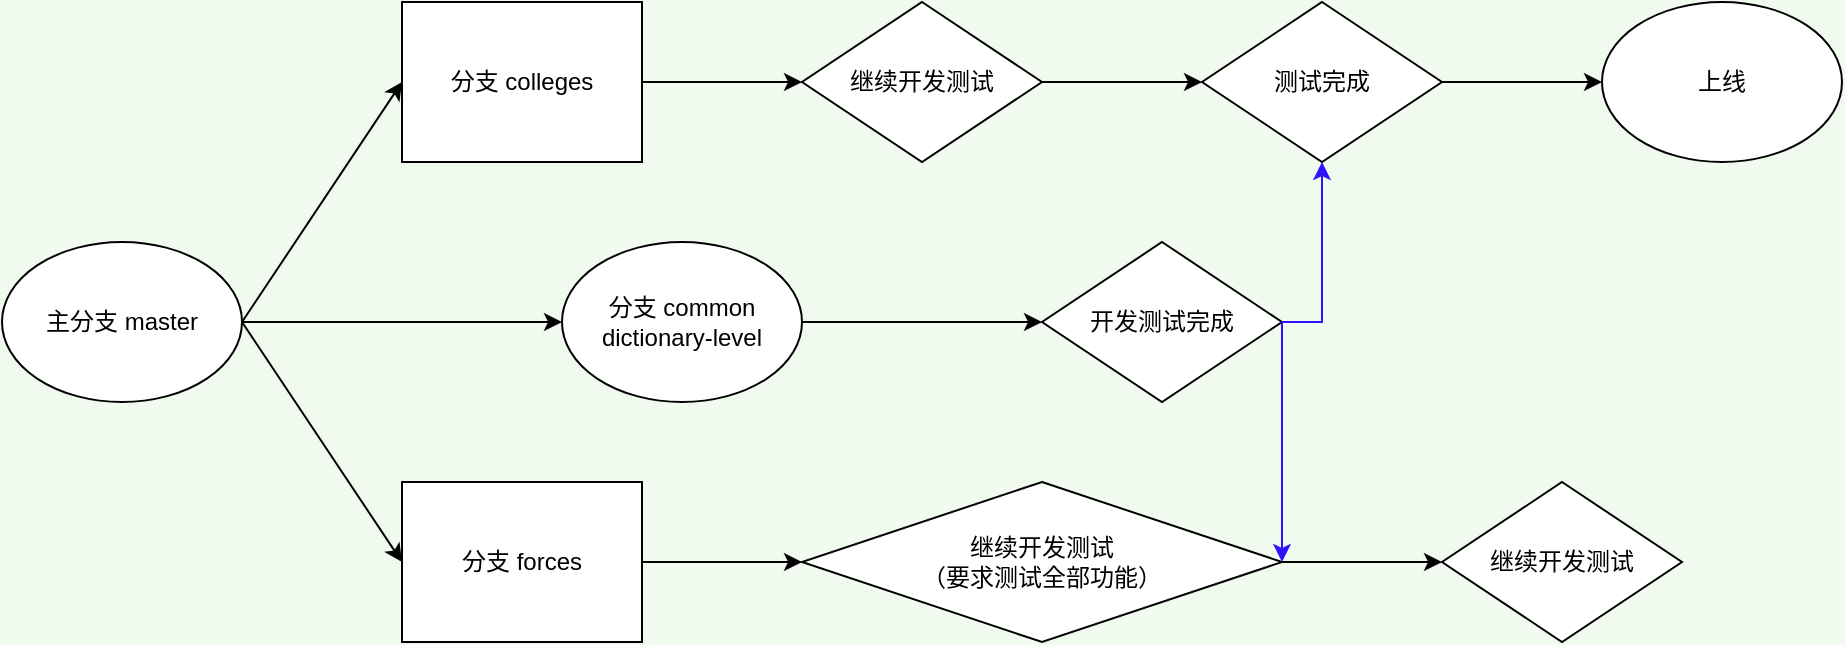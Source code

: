 <mxfile version="20.0.4" type="github">
  <diagram id="8CHKthuEcdSRa_-9Kitu" name="Page-1">
    <mxGraphModel dx="1422" dy="706" grid="1" gridSize="10" guides="1" tooltips="1" connect="1" arrows="1" fold="1" page="1" pageScale="1" pageWidth="1169" pageHeight="827" background="#F1FAEE" math="0" shadow="0">
      <root>
        <mxCell id="0" />
        <mxCell id="1" parent="0" />
        <mxCell id="5UeFiIaZfcydKPwHOv1l-1" value="主分支 master" style="ellipse;whiteSpace=wrap;html=1;" parent="1" vertex="1">
          <mxGeometry x="120" y="320" width="120" height="80" as="geometry" />
        </mxCell>
        <mxCell id="5UeFiIaZfcydKPwHOv1l-2" value="分支 colleges" style="rounded=0;whiteSpace=wrap;html=1;" parent="1" vertex="1">
          <mxGeometry x="320" y="200" width="120" height="80" as="geometry" />
        </mxCell>
        <mxCell id="5UeFiIaZfcydKPwHOv1l-3" value="分支&amp;nbsp;forces" style="rounded=0;whiteSpace=wrap;html=1;" parent="1" vertex="1">
          <mxGeometry x="320" y="440" width="120" height="80" as="geometry" />
        </mxCell>
        <mxCell id="5UeFiIaZfcydKPwHOv1l-4" value="" style="endArrow=classic;html=1;rounded=0;entryX=0;entryY=0.5;entryDx=0;entryDy=0;" parent="1" target="5UeFiIaZfcydKPwHOv1l-2" edge="1">
          <mxGeometry width="50" height="50" relative="1" as="geometry">
            <mxPoint x="240" y="360" as="sourcePoint" />
            <mxPoint x="610" y="370" as="targetPoint" />
          </mxGeometry>
        </mxCell>
        <mxCell id="5UeFiIaZfcydKPwHOv1l-5" value="" style="endArrow=classic;html=1;rounded=0;exitX=1;exitY=0.5;exitDx=0;exitDy=0;entryX=0;entryY=0.5;entryDx=0;entryDy=0;" parent="1" source="5UeFiIaZfcydKPwHOv1l-1" target="5UeFiIaZfcydKPwHOv1l-3" edge="1">
          <mxGeometry width="50" height="50" relative="1" as="geometry">
            <mxPoint x="560" y="420" as="sourcePoint" />
            <mxPoint x="610" y="370" as="targetPoint" />
          </mxGeometry>
        </mxCell>
        <mxCell id="5UeFiIaZfcydKPwHOv1l-7" value="继续开发测试" style="rhombus;whiteSpace=wrap;html=1;" parent="1" vertex="1">
          <mxGeometry x="520" y="200" width="120" height="80" as="geometry" />
        </mxCell>
        <mxCell id="5UeFiIaZfcydKPwHOv1l-8" value="" style="endArrow=classic;html=1;rounded=0;exitX=1;exitY=0.5;exitDx=0;exitDy=0;entryX=0;entryY=0.5;entryDx=0;entryDy=0;" parent="1" source="5UeFiIaZfcydKPwHOv1l-2" target="5UeFiIaZfcydKPwHOv1l-7" edge="1">
          <mxGeometry width="50" height="50" relative="1" as="geometry">
            <mxPoint x="560" y="420" as="sourcePoint" />
            <mxPoint x="610" y="370" as="targetPoint" />
          </mxGeometry>
        </mxCell>
        <mxCell id="5UeFiIaZfcydKPwHOv1l-9" value="继续开发测试&lt;br&gt;（要求测试全部功能）" style="rhombus;whiteSpace=wrap;html=1;" parent="1" vertex="1">
          <mxGeometry x="520" y="440" width="240" height="80" as="geometry" />
        </mxCell>
        <mxCell id="5UeFiIaZfcydKPwHOv1l-10" value="" style="endArrow=classic;html=1;rounded=0;exitX=1;exitY=0.5;exitDx=0;exitDy=0;" parent="1" source="5UeFiIaZfcydKPwHOv1l-3" target="5UeFiIaZfcydKPwHOv1l-9" edge="1">
          <mxGeometry width="50" height="50" relative="1" as="geometry">
            <mxPoint x="450" y="290" as="sourcePoint" />
            <mxPoint x="530" y="290" as="targetPoint" />
          </mxGeometry>
        </mxCell>
        <mxCell id="5UeFiIaZfcydKPwHOv1l-11" value="测试完成" style="rhombus;whiteSpace=wrap;html=1;" parent="1" vertex="1">
          <mxGeometry x="720" y="200" width="120" height="80" as="geometry" />
        </mxCell>
        <mxCell id="5UeFiIaZfcydKPwHOv1l-12" value="" style="endArrow=classic;html=1;rounded=0;entryX=0;entryY=0.5;entryDx=0;entryDy=0;exitX=1;exitY=0.5;exitDx=0;exitDy=0;" parent="1" source="5UeFiIaZfcydKPwHOv1l-7" target="5UeFiIaZfcydKPwHOv1l-11" edge="1">
          <mxGeometry width="50" height="50" relative="1" as="geometry">
            <mxPoint x="560" y="420" as="sourcePoint" />
            <mxPoint x="610" y="370" as="targetPoint" />
          </mxGeometry>
        </mxCell>
        <mxCell id="-Dnle62x9Xf2UopOrs5c-6" value="" style="edgeStyle=orthogonalEdgeStyle;rounded=0;orthogonalLoop=1;jettySize=auto;html=1;" parent="1" source="-Dnle62x9Xf2UopOrs5c-1" target="-Dnle62x9Xf2UopOrs5c-5" edge="1">
          <mxGeometry relative="1" as="geometry" />
        </mxCell>
        <mxCell id="-Dnle62x9Xf2UopOrs5c-1" value="分支 common&lt;br&gt;dictionary-level" style="ellipse;whiteSpace=wrap;html=1;" parent="1" vertex="1">
          <mxGeometry x="400" y="320" width="120" height="80" as="geometry" />
        </mxCell>
        <mxCell id="-Dnle62x9Xf2UopOrs5c-2" value="" style="endArrow=classic;html=1;rounded=0;entryX=0;entryY=0.5;entryDx=0;entryDy=0;" parent="1" target="-Dnle62x9Xf2UopOrs5c-1" edge="1">
          <mxGeometry width="50" height="50" relative="1" as="geometry">
            <mxPoint x="240" y="360" as="sourcePoint" />
            <mxPoint x="310" y="350" as="targetPoint" />
          </mxGeometry>
        </mxCell>
        <mxCell id="-Dnle62x9Xf2UopOrs5c-5" value="开发测试完成" style="rhombus;whiteSpace=wrap;html=1;" parent="1" vertex="1">
          <mxGeometry x="640" y="320" width="120" height="80" as="geometry" />
        </mxCell>
        <mxCell id="QeNawC7K-dovTDgexIZl-1" value="" style="endArrow=classic;html=1;rounded=0;exitX=1;exitY=0.5;exitDx=0;exitDy=0;entryX=0.5;entryY=1;entryDx=0;entryDy=0;strokeColor=#3112FF;" edge="1" parent="1" source="-Dnle62x9Xf2UopOrs5c-5" target="5UeFiIaZfcydKPwHOv1l-11">
          <mxGeometry width="50" height="50" relative="1" as="geometry">
            <mxPoint x="560" y="390" as="sourcePoint" />
            <mxPoint x="610" y="340" as="targetPoint" />
            <Array as="points">
              <mxPoint x="780" y="360" />
            </Array>
          </mxGeometry>
        </mxCell>
        <mxCell id="QeNawC7K-dovTDgexIZl-2" value="" style="endArrow=classic;html=1;rounded=0;exitX=1;exitY=0.5;exitDx=0;exitDy=0;entryX=1;entryY=0.5;entryDx=0;entryDy=0;strokeColor=#3112FF;" edge="1" parent="1" source="-Dnle62x9Xf2UopOrs5c-5" target="5UeFiIaZfcydKPwHOv1l-9">
          <mxGeometry width="50" height="50" relative="1" as="geometry">
            <mxPoint x="780" y="430" as="sourcePoint" />
            <mxPoint x="830" y="380" as="targetPoint" />
            <Array as="points" />
          </mxGeometry>
        </mxCell>
        <mxCell id="QeNawC7K-dovTDgexIZl-4" value="上线" style="ellipse;whiteSpace=wrap;html=1;" vertex="1" parent="1">
          <mxGeometry x="920" y="200" width="120" height="80" as="geometry" />
        </mxCell>
        <mxCell id="QeNawC7K-dovTDgexIZl-5" value="" style="endArrow=classic;html=1;rounded=0;strokeColor=#000000;exitX=1;exitY=0.5;exitDx=0;exitDy=0;entryX=0;entryY=0.5;entryDx=0;entryDy=0;" edge="1" parent="1" source="5UeFiIaZfcydKPwHOv1l-11" target="QeNawC7K-dovTDgexIZl-4">
          <mxGeometry width="50" height="50" relative="1" as="geometry">
            <mxPoint x="850" y="270" as="sourcePoint" />
            <mxPoint x="900" y="220" as="targetPoint" />
          </mxGeometry>
        </mxCell>
        <mxCell id="QeNawC7K-dovTDgexIZl-7" value="" style="endArrow=classic;html=1;rounded=0;strokeColor=#000000;entryX=0;entryY=0.5;entryDx=0;entryDy=0;startArrow=none;" edge="1" parent="1" source="QeNawC7K-dovTDgexIZl-8">
          <mxGeometry width="50" height="50" relative="1" as="geometry">
            <mxPoint x="760" y="480" as="sourcePoint" />
            <mxPoint x="880" y="480" as="targetPoint" />
          </mxGeometry>
        </mxCell>
        <mxCell id="QeNawC7K-dovTDgexIZl-8" value="继续开发测试" style="rhombus;whiteSpace=wrap;html=1;" vertex="1" parent="1">
          <mxGeometry x="840" y="440" width="120" height="80" as="geometry" />
        </mxCell>
        <mxCell id="QeNawC7K-dovTDgexIZl-10" value="" style="endArrow=classic;html=1;rounded=0;strokeColor=#000000;exitX=1;exitY=0.5;exitDx=0;exitDy=0;entryX=0;entryY=0.5;entryDx=0;entryDy=0;" edge="1" parent="1" source="5UeFiIaZfcydKPwHOv1l-9" target="QeNawC7K-dovTDgexIZl-8">
          <mxGeometry width="50" height="50" relative="1" as="geometry">
            <mxPoint x="760" y="520" as="sourcePoint" />
            <mxPoint x="810" y="470" as="targetPoint" />
          </mxGeometry>
        </mxCell>
      </root>
    </mxGraphModel>
  </diagram>
</mxfile>
